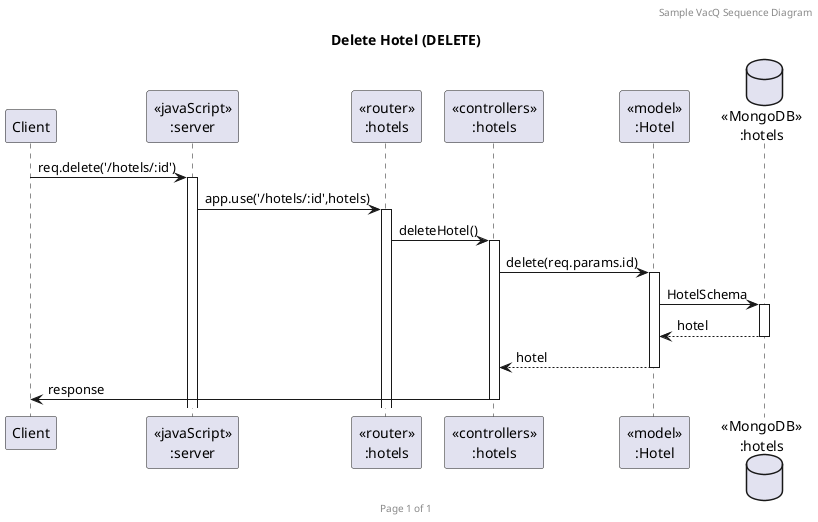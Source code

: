 @startuml Delete Hotel (DELETE)


header Sample VacQ Sequence Diagram
footer Page %page% of %lastpage%
title "Delete Hotel (DELETE)"


participant "Client" as client
participant "<<javaScript>>\n:server" as server
participant "<<router>>\n:hotels" as routerHotels
participant "<<controllers>>\n:hotels" as controllersHotels
participant "<<model>>\n:Hotel" as modelHotel
database "<<MongoDB>>\n:hotels" as HotelsDatabase


client->server ++:req.delete('/hotels/:id')
server->routerHotels ++:app.use('/hotels/:id',hotels)
routerHotels -> controllersHotels ++:deleteHotel()
controllersHotels->modelHotel ++:delete(req.params.id)


modelHotel ->HotelsDatabase ++: HotelSchema
HotelsDatabase --> modelHotel --: hotel
controllersHotels <-- modelHotel --:hotel
controllersHotels->client --:response


@enduml
